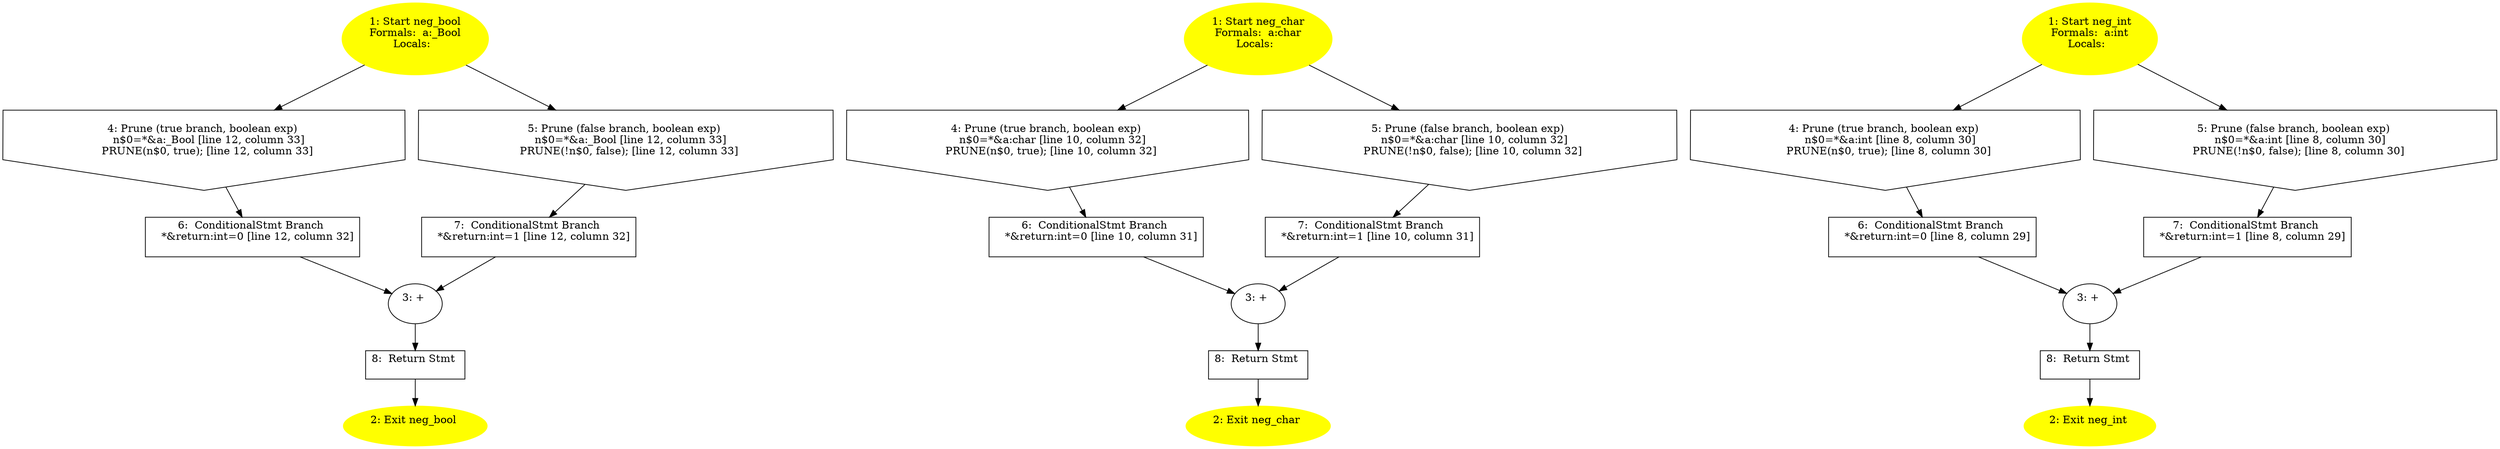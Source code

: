 /* @generated */
digraph cfg {
"neg_bool.e953d6477eaaeafa_1" [label="1: Start neg_bool\nFormals:  a:_Bool\nLocals:  \n  " color=yellow style=filled]
	

	 "neg_bool.e953d6477eaaeafa_1" -> "neg_bool.e953d6477eaaeafa_4" ;
	 "neg_bool.e953d6477eaaeafa_1" -> "neg_bool.e953d6477eaaeafa_5" ;
"neg_bool.e953d6477eaaeafa_2" [label="2: Exit neg_bool \n  " color=yellow style=filled]
	

"neg_bool.e953d6477eaaeafa_3" [label="3: + \n  " ]
	

	 "neg_bool.e953d6477eaaeafa_3" -> "neg_bool.e953d6477eaaeafa_8" ;
"neg_bool.e953d6477eaaeafa_4" [label="4: Prune (true branch, boolean exp) \n   n$0=*&a:_Bool [line 12, column 33]\n  PRUNE(n$0, true); [line 12, column 33]\n " shape="invhouse"]
	

	 "neg_bool.e953d6477eaaeafa_4" -> "neg_bool.e953d6477eaaeafa_6" ;
"neg_bool.e953d6477eaaeafa_5" [label="5: Prune (false branch, boolean exp) \n   n$0=*&a:_Bool [line 12, column 33]\n  PRUNE(!n$0, false); [line 12, column 33]\n " shape="invhouse"]
	

	 "neg_bool.e953d6477eaaeafa_5" -> "neg_bool.e953d6477eaaeafa_7" ;
"neg_bool.e953d6477eaaeafa_6" [label="6:  ConditionalStmt Branch \n   *&return:int=0 [line 12, column 32]\n " shape="box"]
	

	 "neg_bool.e953d6477eaaeafa_6" -> "neg_bool.e953d6477eaaeafa_3" ;
"neg_bool.e953d6477eaaeafa_7" [label="7:  ConditionalStmt Branch \n   *&return:int=1 [line 12, column 32]\n " shape="box"]
	

	 "neg_bool.e953d6477eaaeafa_7" -> "neg_bool.e953d6477eaaeafa_3" ;
"neg_bool.e953d6477eaaeafa_8" [label="8:  Return Stmt \n  " shape="box"]
	

	 "neg_bool.e953d6477eaaeafa_8" -> "neg_bool.e953d6477eaaeafa_2" ;
"neg_char.53ef6b31d8438604_1" [label="1: Start neg_char\nFormals:  a:char\nLocals:  \n  " color=yellow style=filled]
	

	 "neg_char.53ef6b31d8438604_1" -> "neg_char.53ef6b31d8438604_4" ;
	 "neg_char.53ef6b31d8438604_1" -> "neg_char.53ef6b31d8438604_5" ;
"neg_char.53ef6b31d8438604_2" [label="2: Exit neg_char \n  " color=yellow style=filled]
	

"neg_char.53ef6b31d8438604_3" [label="3: + \n  " ]
	

	 "neg_char.53ef6b31d8438604_3" -> "neg_char.53ef6b31d8438604_8" ;
"neg_char.53ef6b31d8438604_4" [label="4: Prune (true branch, boolean exp) \n   n$0=*&a:char [line 10, column 32]\n  PRUNE(n$0, true); [line 10, column 32]\n " shape="invhouse"]
	

	 "neg_char.53ef6b31d8438604_4" -> "neg_char.53ef6b31d8438604_6" ;
"neg_char.53ef6b31d8438604_5" [label="5: Prune (false branch, boolean exp) \n   n$0=*&a:char [line 10, column 32]\n  PRUNE(!n$0, false); [line 10, column 32]\n " shape="invhouse"]
	

	 "neg_char.53ef6b31d8438604_5" -> "neg_char.53ef6b31d8438604_7" ;
"neg_char.53ef6b31d8438604_6" [label="6:  ConditionalStmt Branch \n   *&return:int=0 [line 10, column 31]\n " shape="box"]
	

	 "neg_char.53ef6b31d8438604_6" -> "neg_char.53ef6b31d8438604_3" ;
"neg_char.53ef6b31d8438604_7" [label="7:  ConditionalStmt Branch \n   *&return:int=1 [line 10, column 31]\n " shape="box"]
	

	 "neg_char.53ef6b31d8438604_7" -> "neg_char.53ef6b31d8438604_3" ;
"neg_char.53ef6b31d8438604_8" [label="8:  Return Stmt \n  " shape="box"]
	

	 "neg_char.53ef6b31d8438604_8" -> "neg_char.53ef6b31d8438604_2" ;
"neg_int.2aa25aca565c41dd_1" [label="1: Start neg_int\nFormals:  a:int\nLocals:  \n  " color=yellow style=filled]
	

	 "neg_int.2aa25aca565c41dd_1" -> "neg_int.2aa25aca565c41dd_4" ;
	 "neg_int.2aa25aca565c41dd_1" -> "neg_int.2aa25aca565c41dd_5" ;
"neg_int.2aa25aca565c41dd_2" [label="2: Exit neg_int \n  " color=yellow style=filled]
	

"neg_int.2aa25aca565c41dd_3" [label="3: + \n  " ]
	

	 "neg_int.2aa25aca565c41dd_3" -> "neg_int.2aa25aca565c41dd_8" ;
"neg_int.2aa25aca565c41dd_4" [label="4: Prune (true branch, boolean exp) \n   n$0=*&a:int [line 8, column 30]\n  PRUNE(n$0, true); [line 8, column 30]\n " shape="invhouse"]
	

	 "neg_int.2aa25aca565c41dd_4" -> "neg_int.2aa25aca565c41dd_6" ;
"neg_int.2aa25aca565c41dd_5" [label="5: Prune (false branch, boolean exp) \n   n$0=*&a:int [line 8, column 30]\n  PRUNE(!n$0, false); [line 8, column 30]\n " shape="invhouse"]
	

	 "neg_int.2aa25aca565c41dd_5" -> "neg_int.2aa25aca565c41dd_7" ;
"neg_int.2aa25aca565c41dd_6" [label="6:  ConditionalStmt Branch \n   *&return:int=0 [line 8, column 29]\n " shape="box"]
	

	 "neg_int.2aa25aca565c41dd_6" -> "neg_int.2aa25aca565c41dd_3" ;
"neg_int.2aa25aca565c41dd_7" [label="7:  ConditionalStmt Branch \n   *&return:int=1 [line 8, column 29]\n " shape="box"]
	

	 "neg_int.2aa25aca565c41dd_7" -> "neg_int.2aa25aca565c41dd_3" ;
"neg_int.2aa25aca565c41dd_8" [label="8:  Return Stmt \n  " shape="box"]
	

	 "neg_int.2aa25aca565c41dd_8" -> "neg_int.2aa25aca565c41dd_2" ;
}
